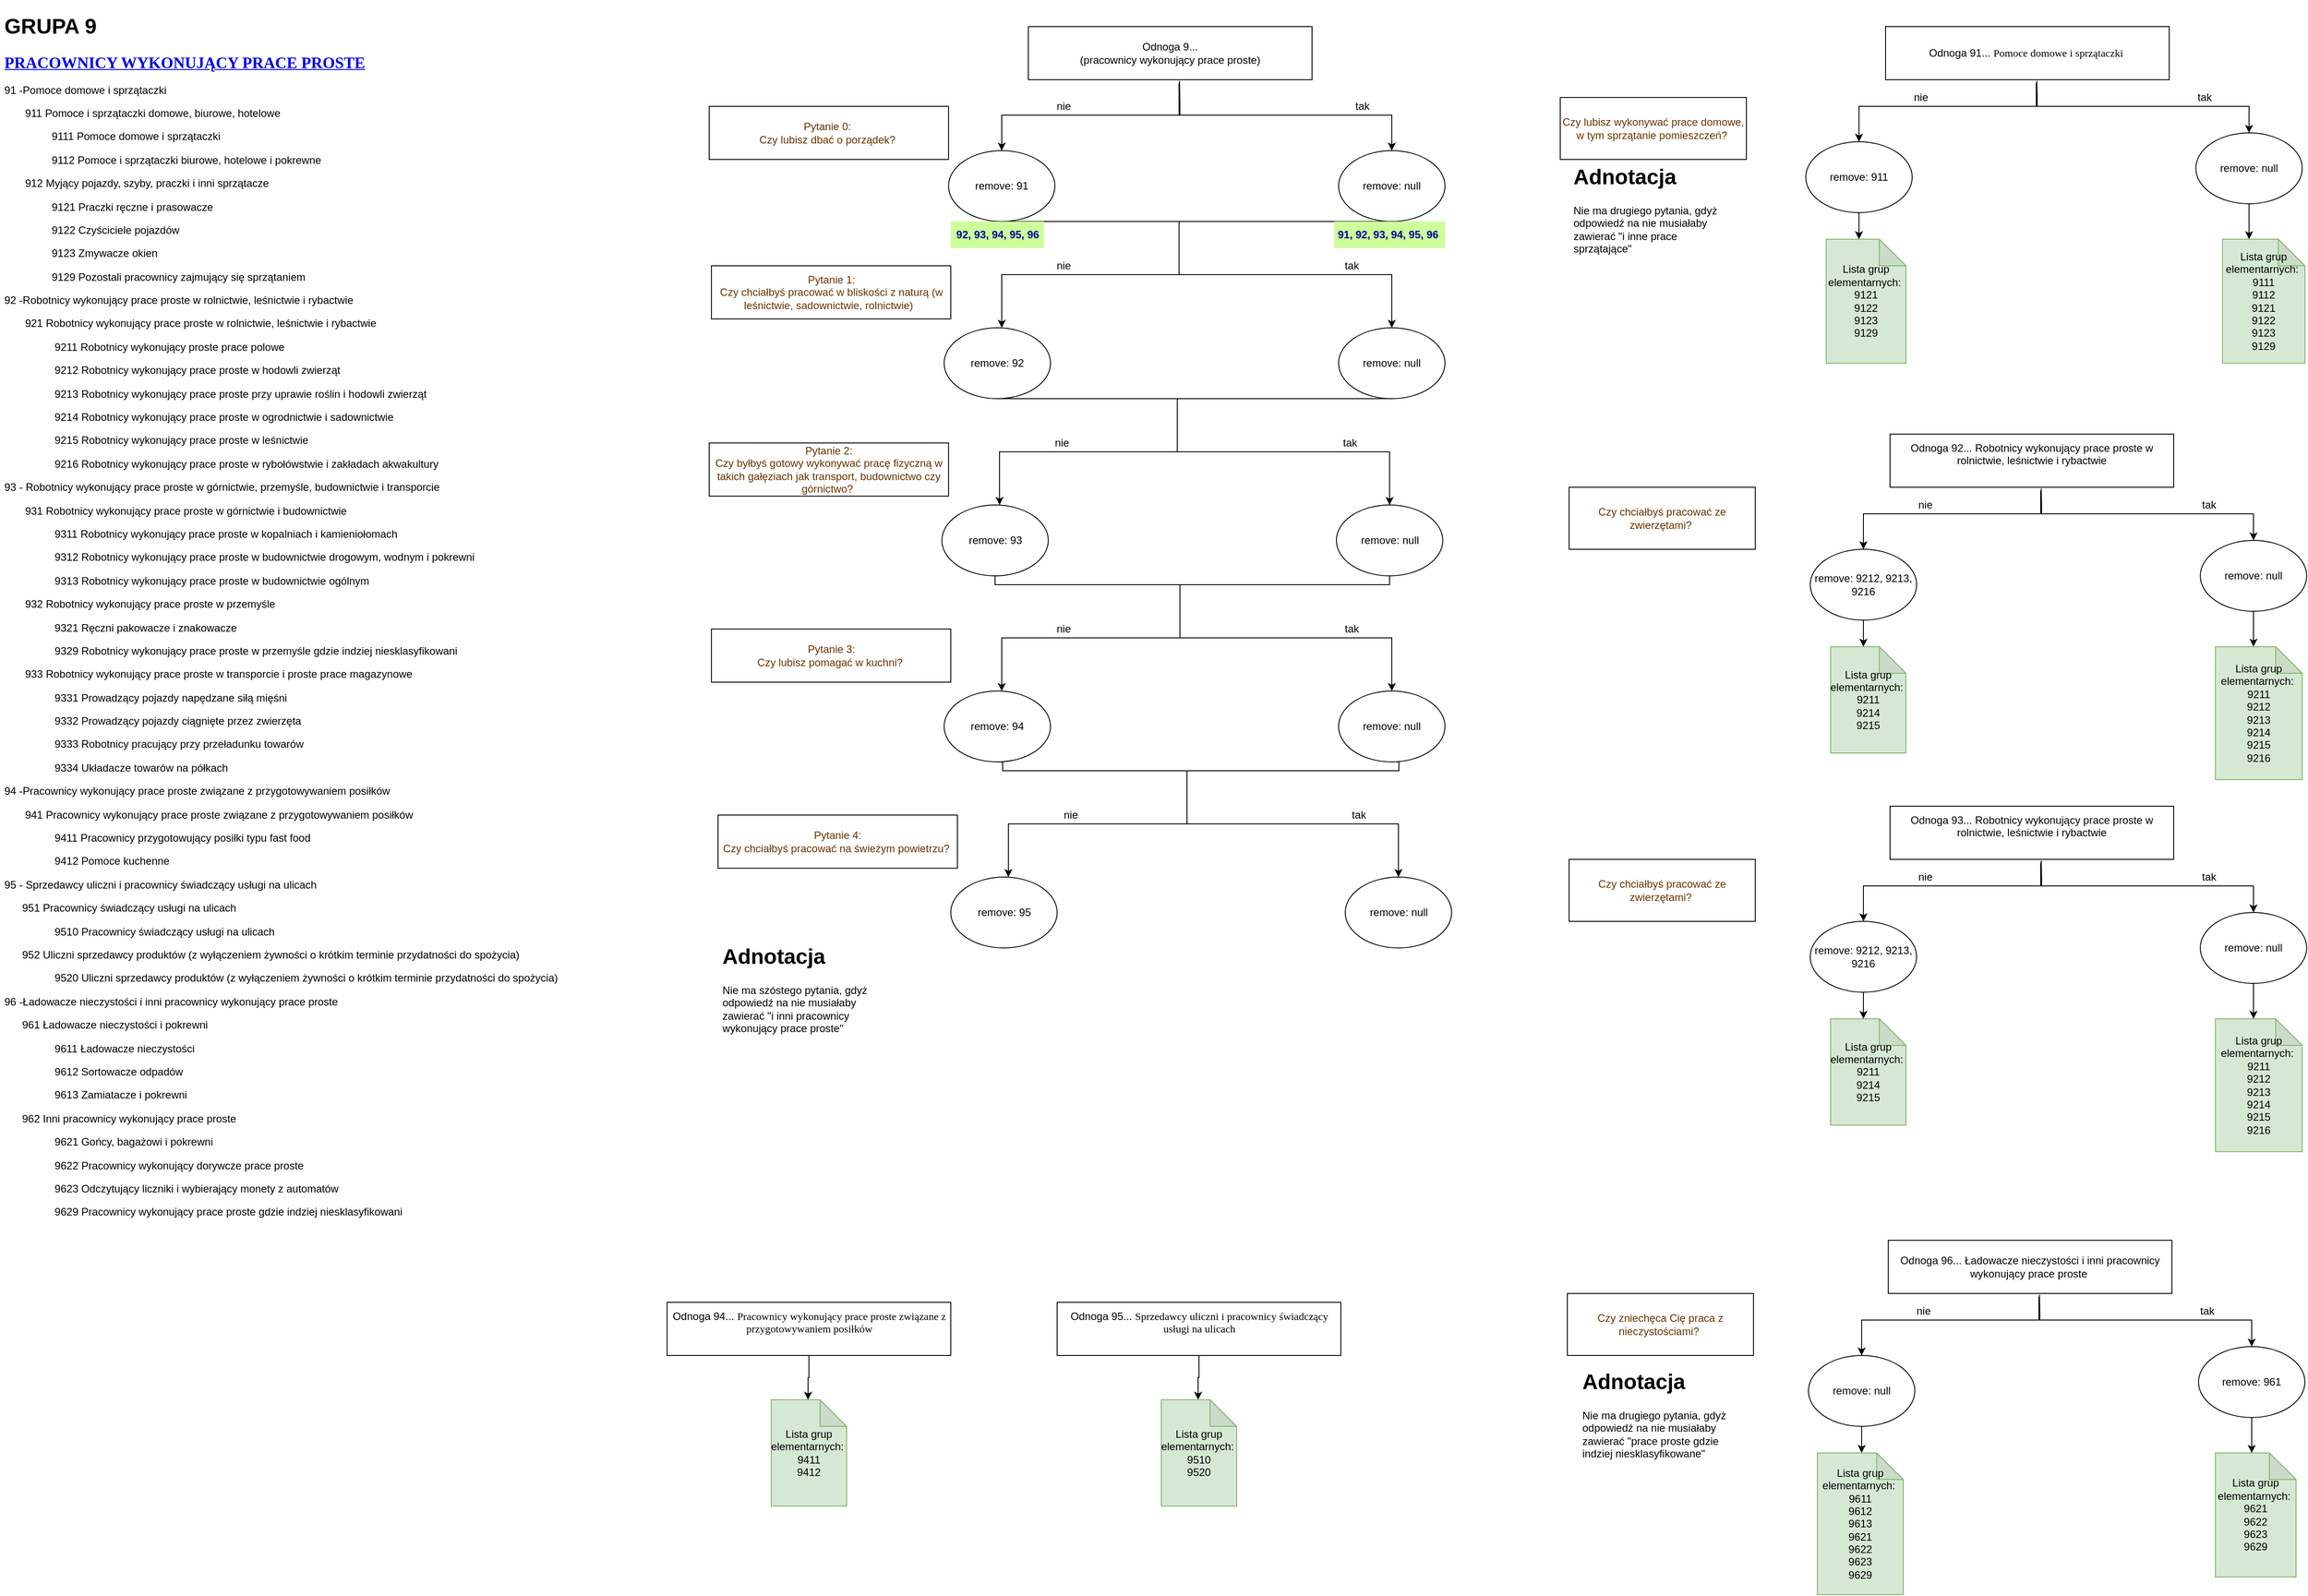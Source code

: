 <mxfile version="13.11.0" type="google"><diagram id="5uM9XUodchVWy86l6dnS" name="Page-1"><mxGraphModel dx="1865" dy="548" grid="1" gridSize="10" guides="1" tooltips="1" connect="1" arrows="1" fold="1" page="1" pageScale="1" pageWidth="827" pageHeight="1169" math="0" shadow="0"><root><mxCell id="0"/><mxCell id="1" parent="0"/><mxCell id="pN9J62DILKApvvg1MB21-1" value="Odnoga 9...&lt;br&gt;(pracownicy wykonujący prace proste)" style="rounded=0;whiteSpace=wrap;html=1;" parent="1" vertex="1"><mxGeometry x="360" y="40" width="320" height="60" as="geometry"/></mxCell><mxCell id="pN9J62DILKApvvg1MB21-2" value="Pytanie 0:&amp;nbsp;&lt;br&gt;Czy lubisz dbać o porządek?&amp;nbsp;" style="rounded=0;whiteSpace=wrap;html=1;fontColor=#663300;" parent="1" vertex="1"><mxGeometry y="130" width="270" height="60" as="geometry"/></mxCell><mxCell id="pN9J62DILKApvvg1MB21-8" value="" style="endArrow=classic;html=1;exitX=0.531;exitY=1.063;exitDx=0;exitDy=0;rounded=0;exitPerimeter=0;" parent="1" source="pN9J62DILKApvvg1MB21-1" edge="1"><mxGeometry width="50" height="50" relative="1" as="geometry"><mxPoint x="460" y="150" as="sourcePoint"/><mxPoint x="330" y="180" as="targetPoint"/><Array as="points"><mxPoint x="530" y="140"/><mxPoint x="330" y="140"/></Array></mxGeometry></mxCell><mxCell id="pN9J62DILKApvvg1MB21-10" value="" style="endArrow=classic;html=1;rounded=0;entryX=0.5;entryY=0;entryDx=0;entryDy=0;exitX=0.533;exitY=1.023;exitDx=0;exitDy=0;exitPerimeter=0;" parent="1" source="pN9J62DILKApvvg1MB21-1" target="JiiDd-c7EXxBYxir_EYN-1" edge="1"><mxGeometry width="50" height="50" relative="1" as="geometry"><mxPoint x="480" y="100" as="sourcePoint"/><mxPoint x="620" y="180" as="targetPoint"/><Array as="points"><mxPoint x="531" y="130"/><mxPoint x="531" y="140"/><mxPoint x="620" y="140"/><mxPoint x="770" y="140"/></Array></mxGeometry></mxCell><mxCell id="pN9J62DILKApvvg1MB21-11" value="nie" style="text;html=1;strokeColor=none;fillColor=none;align=center;verticalAlign=middle;whiteSpace=wrap;rounded=0;" parent="1" vertex="1"><mxGeometry x="380" y="120" width="40" height="20" as="geometry"/></mxCell><mxCell id="pN9J62DILKApvvg1MB21-12" value="tak" style="text;html=1;strokeColor=none;fillColor=none;align=center;verticalAlign=middle;whiteSpace=wrap;rounded=0;" parent="1" vertex="1"><mxGeometry x="717" y="120" width="40" height="20" as="geometry"/></mxCell><mxCell id="r8g-y_FgLBbLUMhkrp7d-9" style="edgeStyle=orthogonalEdgeStyle;rounded=0;orthogonalLoop=1;jettySize=auto;html=1;exitX=0.5;exitY=1;exitDx=0;exitDy=0;" parent="1" source="JiiDd-c7EXxBYxir_EYN-1" edge="1"><mxGeometry relative="1" as="geometry"><mxPoint x="770" y="380" as="targetPoint"/><Array as="points"><mxPoint x="530" y="260"/><mxPoint x="530" y="320"/><mxPoint x="770" y="320"/></Array></mxGeometry></mxCell><mxCell id="JiiDd-c7EXxBYxir_EYN-1" value="remove: null" style="ellipse;whiteSpace=wrap;html=1;" parent="1" vertex="1"><mxGeometry x="710" y="180" width="120" height="80" as="geometry"/></mxCell><mxCell id="r8g-y_FgLBbLUMhkrp7d-14" style="edgeStyle=orthogonalEdgeStyle;rounded=0;orthogonalLoop=1;jettySize=auto;html=1;exitX=0.5;exitY=1;exitDx=0;exitDy=0;" parent="1" source="JiiDd-c7EXxBYxir_EYN-4" edge="1"><mxGeometry relative="1" as="geometry"><mxPoint x="330" y="380" as="targetPoint"/><Array as="points"><mxPoint x="530" y="260"/><mxPoint x="530" y="320"/><mxPoint x="330" y="320"/></Array></mxGeometry></mxCell><mxCell id="JiiDd-c7EXxBYxir_EYN-4" value="remove: 91" style="ellipse;whiteSpace=wrap;html=1;" parent="1" vertex="1"><mxGeometry x="270" y="180" width="120" height="80" as="geometry"/></mxCell><mxCell id="fl4-99ZhUkf3XR74oAWI-4" value="&lt;h1&gt;GRUPA 9&amp;nbsp;&lt;/h1&gt;&lt;a name=&quot;sekcja&quot; style=&quot;font-family: &amp;#34;verdana&amp;#34; ; font-size: 18px ; font-weight: 700&quot;&gt;PRACOWNICY WYKONUJĄCY PRACE PROSTE&lt;/a&gt;&lt;p&gt;91 -Pomoce domowe i sprzątaczki&lt;/p&gt;&lt;p&gt;&amp;nbsp; &amp;nbsp; &amp;nbsp; &amp;nbsp;911&lt;span&gt;&#9;&lt;/span&gt;Pomoce i sprzątaczki domowe, biurowe, hotelowe&lt;/p&gt;&lt;p&gt;&amp;nbsp; &amp;nbsp; &amp;nbsp; &amp;nbsp; &amp;nbsp; &amp;nbsp; &amp;nbsp; &amp;nbsp; 9111&lt;span&gt;&#9;&lt;/span&gt;Pomoce domowe i sprzątaczki&lt;/p&gt;&lt;p&gt;&amp;nbsp; &amp;nbsp; &amp;nbsp; &amp;nbsp; &amp;nbsp; &amp;nbsp; &amp;nbsp; &amp;nbsp; 9112&lt;span&gt;&#9;&lt;/span&gt;Pomoce i sprzątaczki biurowe, hotelowe i pokrewne&lt;/p&gt;&lt;p&gt;&amp;nbsp; &amp;nbsp; &amp;nbsp; &amp;nbsp;912&lt;span&gt;&#9;&lt;/span&gt;Myjący pojazdy, szyby, praczki i inni sprzątacze&lt;/p&gt;&lt;p&gt;&amp;nbsp; &amp;nbsp; &amp;nbsp; &amp;nbsp; &amp;nbsp; &amp;nbsp; &amp;nbsp; &amp;nbsp; 9121&lt;span&gt;&#9;&lt;/span&gt;Praczki ręczne i prasowacze&lt;/p&gt;&lt;p&gt;&amp;nbsp; &amp;nbsp; &amp;nbsp; &amp;nbsp; &amp;nbsp; &amp;nbsp; &amp;nbsp; &amp;nbsp; 9122&lt;span&gt;&#9;&lt;/span&gt;Czyściciele pojazdów&lt;/p&gt;&lt;p&gt;&amp;nbsp; &amp;nbsp; &amp;nbsp; &amp;nbsp; &amp;nbsp; &amp;nbsp; &amp;nbsp; &amp;nbsp; 9123&lt;span&gt;&#9;&lt;/span&gt;Zmywacze okien&lt;/p&gt;&lt;p&gt;&amp;nbsp; &amp;nbsp; &amp;nbsp; &amp;nbsp; &amp;nbsp; &amp;nbsp; &amp;nbsp; &amp;nbsp; 9129&lt;span&gt;&#9;&lt;/span&gt;Pozostali pracownicy zajmujący się sprzątaniem&lt;/p&gt;&lt;p&gt;&lt;span&gt;92 -Robotnicy wykonujący prace proste w rolnictwie, leśnictwie i rybactwie&lt;/span&gt;&lt;/p&gt;&lt;p&gt;&amp;nbsp; &amp;nbsp; &amp;nbsp; &amp;nbsp;921&lt;span&gt;&#9;&lt;/span&gt;Robotnicy wykonujący prace proste w rolnictwie, leśnictwie i rybactwie&lt;/p&gt;&lt;p&gt;&amp;nbsp; &amp;nbsp; &amp;nbsp; &amp;nbsp; &amp;nbsp; &amp;nbsp; &amp;nbsp; &amp;nbsp; &amp;nbsp;9211&lt;span&gt;&#9;&lt;/span&gt;Robotnicy wykonujący proste prace polowe&lt;/p&gt;&lt;p&gt;&amp;nbsp; &amp;nbsp; &amp;nbsp; &amp;nbsp; &amp;nbsp; &amp;nbsp; &amp;nbsp; &amp;nbsp; &amp;nbsp;9212&lt;span&gt;&#9;&lt;/span&gt;Robotnicy wykonujący prace proste w hodowli zwierząt&lt;/p&gt;&lt;p&gt;&amp;nbsp; &amp;nbsp; &amp;nbsp; &amp;nbsp; &amp;nbsp; &amp;nbsp; &amp;nbsp; &amp;nbsp; &amp;nbsp;9213&lt;span&gt;&#9;&lt;/span&gt;Robotnicy wykonujący prace proste przy uprawie roślin i hodowli zwierząt&lt;/p&gt;&lt;p&gt;&amp;nbsp; &amp;nbsp; &amp;nbsp; &amp;nbsp; &amp;nbsp; &amp;nbsp; &amp;nbsp; &amp;nbsp; &amp;nbsp;9214&lt;span&gt;&#9;&lt;/span&gt;Robotnicy wykonujący prace proste w ogrodnictwie i sadownictwie&lt;/p&gt;&lt;p&gt;&amp;nbsp; &amp;nbsp; &amp;nbsp; &amp;nbsp; &amp;nbsp; &amp;nbsp; &amp;nbsp; &amp;nbsp; &amp;nbsp;9215&lt;span&gt;&#9;&lt;/span&gt;Robotnicy wykonujący prace proste w leśnictwie&lt;/p&gt;&lt;p&gt;&amp;nbsp; &amp;nbsp; &amp;nbsp; &amp;nbsp; &amp;nbsp; &amp;nbsp; &amp;nbsp; &amp;nbsp; &amp;nbsp;9216&lt;span&gt;&#9;&lt;/span&gt;Robotnicy wykonujący prace proste w rybołówstwie i zakładach akwakultury&lt;/p&gt;&lt;p&gt;93 - Robotnicy wykonujący prace proste w górnictwie, przemyśle, budownictwie i transporcie&lt;/p&gt;&lt;p&gt;&amp;nbsp; &amp;nbsp; &amp;nbsp; &amp;nbsp;931&lt;span&gt;&#9;&lt;/span&gt;Robotnicy wykonujący prace proste w górnictwie i budownictwie&lt;/p&gt;&lt;p&gt;&amp;nbsp; &amp;nbsp; &amp;nbsp; &amp;nbsp; &amp;nbsp; &amp;nbsp; &amp;nbsp; &amp;nbsp; &amp;nbsp;9311&lt;span&gt;&#9;&lt;/span&gt;Robotnicy wykonujący prace proste w kopalniach i kamieniołomach&lt;/p&gt;&lt;p&gt;&amp;nbsp; &amp;nbsp; &amp;nbsp; &amp;nbsp; &amp;nbsp; &amp;nbsp; &amp;nbsp; &amp;nbsp; &amp;nbsp;9312&lt;span&gt;&#9;&lt;/span&gt;Robotnicy wykonujący prace proste w budownictwie drogowym, wodnym i pokrewni&lt;/p&gt;&lt;p&gt;&amp;nbsp; &amp;nbsp; &amp;nbsp; &amp;nbsp; &amp;nbsp; &amp;nbsp; &amp;nbsp; &amp;nbsp; &amp;nbsp;9313&lt;span&gt;&#9;&lt;/span&gt;Robotnicy wykonujący prace proste w budownictwie ogólnym&lt;/p&gt;&lt;p&gt;&amp;nbsp; &amp;nbsp; &amp;nbsp; &amp;nbsp;932&lt;span&gt;&#9;&lt;/span&gt;Robotnicy wykonujący prace proste w przemyśle&lt;/p&gt;&lt;p&gt;&amp;nbsp; &amp;nbsp; &amp;nbsp; &amp;nbsp; &amp;nbsp; &amp;nbsp; &amp;nbsp; &amp;nbsp; &amp;nbsp;9321&lt;span&gt;&#9;&lt;/span&gt;Ręczni pakowacze i znakowacze&lt;/p&gt;&lt;p&gt;&amp;nbsp; &amp;nbsp; &amp;nbsp; &amp;nbsp; &amp;nbsp; &amp;nbsp; &amp;nbsp; &amp;nbsp; &amp;nbsp;9329&lt;span&gt;&#9;&lt;/span&gt;Robotnicy wykonujący prace proste w przemyśle gdzie indziej niesklasyfikowani&lt;/p&gt;&lt;p&gt;&amp;nbsp; &amp;nbsp; &amp;nbsp; &amp;nbsp;933&lt;span&gt;&#9;&lt;/span&gt;Robotnicy wykonujący prace proste w transporcie i proste prace magazynowe&lt;/p&gt;&lt;p&gt;&amp;nbsp; &amp;nbsp; &amp;nbsp; &amp;nbsp; &amp;nbsp; &amp;nbsp; &amp;nbsp; &amp;nbsp; &amp;nbsp;9331&lt;span&gt;&#9;&lt;/span&gt;Prowadzący pojazdy napędzane siłą mięśni&lt;/p&gt;&lt;p&gt;&amp;nbsp; &amp;nbsp; &amp;nbsp; &amp;nbsp; &amp;nbsp; &amp;nbsp; &amp;nbsp; &amp;nbsp; &amp;nbsp;9332&lt;span&gt;&#9;&lt;/span&gt;Prowadzący pojazdy ciągnięte przez zwierzęta&lt;/p&gt;&lt;p&gt;&amp;nbsp; &amp;nbsp; &amp;nbsp; &amp;nbsp; &amp;nbsp; &amp;nbsp; &amp;nbsp; &amp;nbsp; &amp;nbsp;9333&lt;span&gt;&#9;&lt;/span&gt;Robotnicy pracujący przy przeładunku towarów&lt;/p&gt;&lt;p&gt;&amp;nbsp; &amp;nbsp; &amp;nbsp; &amp;nbsp; &amp;nbsp; &amp;nbsp; &amp;nbsp; &amp;nbsp; &amp;nbsp;9334&lt;span&gt;&#9;&lt;/span&gt;Układacze towarów na półkach&lt;/p&gt;&lt;p&gt;94 -Pracownicy wykonujący prace proste związane z przygotowywaniem posiłków&lt;/p&gt;&lt;p&gt;&amp;nbsp; &amp;nbsp; &amp;nbsp; &amp;nbsp;941&lt;span&gt;&#9;&lt;/span&gt;Pracownicy wykonujący prace proste związane z przygotowywaniem posiłków&lt;/p&gt;&lt;p&gt;&amp;nbsp; &amp;nbsp; &amp;nbsp; &amp;nbsp; &amp;nbsp; &amp;nbsp; &amp;nbsp; &amp;nbsp; &amp;nbsp;9411&lt;span&gt;&#9;&lt;/span&gt;Pracownicy przygotowujący posiłki typu fast food&lt;/p&gt;&lt;p&gt;&amp;nbsp; &amp;nbsp; &amp;nbsp; &amp;nbsp; &amp;nbsp; &amp;nbsp; &amp;nbsp; &amp;nbsp; &amp;nbsp;9412&lt;span&gt;&#9;&lt;/span&gt;Pomoce kuchenne&lt;/p&gt;&lt;p&gt;95 - Sprzedawcy uliczni i pracownicy świadczący usługi na ulicach&lt;/p&gt;&lt;p&gt;&amp;nbsp; &amp;nbsp; &amp;nbsp; 951&lt;span&gt;&#9;&lt;/span&gt;Pracownicy świadczący usługi na ulicach&lt;/p&gt;&lt;p&gt;&amp;nbsp; &amp;nbsp; &amp;nbsp; &amp;nbsp; &amp;nbsp; &amp;nbsp; &amp;nbsp; &amp;nbsp; &amp;nbsp;9510&lt;span&gt;&#9;&lt;/span&gt;Pracownicy świadczący usługi na ulicach&lt;/p&gt;&lt;p&gt;&amp;nbsp; &amp;nbsp; &amp;nbsp; 952&lt;span&gt;&#9;&lt;/span&gt;Uliczni sprzedawcy produktów (z wyłączeniem żywności o krótkim terminie przydatności do spożycia)&lt;/p&gt;&lt;p&gt;&amp;nbsp; &amp;nbsp; &amp;nbsp; &amp;nbsp; &amp;nbsp; &amp;nbsp; &amp;nbsp; &amp;nbsp; &amp;nbsp;9520&lt;span&gt;&#9;&lt;/span&gt;Uliczni sprzedawcy produktów (z wyłączeniem żywności o krótkim terminie przydatności do spożycia)&lt;/p&gt;&lt;p&gt;96 -Ładowacze nieczystości i inni pracownicy wykonujący prace proste&lt;/p&gt;&lt;p&gt;&amp;nbsp; &amp;nbsp; &amp;nbsp; 961&lt;span&gt;&#9;&lt;/span&gt;Ładowacze nieczystości i pokrewni&lt;/p&gt;&lt;p&gt;&amp;nbsp; &amp;nbsp; &amp;nbsp; &amp;nbsp; &amp;nbsp; &amp;nbsp; &amp;nbsp; &amp;nbsp; &amp;nbsp;9611&lt;span&gt;&#9;&lt;/span&gt;Ładowacze nieczystości&lt;/p&gt;&lt;p&gt;&amp;nbsp; &amp;nbsp; &amp;nbsp; &amp;nbsp; &amp;nbsp; &amp;nbsp; &amp;nbsp; &amp;nbsp; &amp;nbsp;9612&lt;span&gt;&#9;&lt;/span&gt;Sortowacze odpadów&lt;/p&gt;&lt;p&gt;&amp;nbsp; &amp;nbsp; &amp;nbsp; &amp;nbsp; &amp;nbsp; &amp;nbsp; &amp;nbsp; &amp;nbsp; &amp;nbsp;9613&lt;span&gt;&#9;&lt;/span&gt;Zamiatacze i pokrewni&lt;/p&gt;&lt;p&gt;&amp;nbsp; &amp;nbsp; &amp;nbsp; 962&lt;span&gt;&#9;&lt;/span&gt;Inni pracownicy wykonujący prace proste&lt;/p&gt;&lt;p&gt;&amp;nbsp; &amp;nbsp; &amp;nbsp; &amp;nbsp; &amp;nbsp; &amp;nbsp; &amp;nbsp; &amp;nbsp; &amp;nbsp;9621&lt;span&gt;&#9;&lt;/span&gt;Gońcy, bagażowi i pokrewni&lt;/p&gt;&lt;p&gt;&amp;nbsp; &amp;nbsp; &amp;nbsp; &amp;nbsp; &amp;nbsp; &amp;nbsp; &amp;nbsp; &amp;nbsp; &amp;nbsp;9622&lt;span&gt;&#9;&lt;/span&gt;Pracownicy wykonujący dorywcze prace proste&lt;/p&gt;&lt;p&gt;&amp;nbsp; &amp;nbsp; &amp;nbsp; &amp;nbsp; &amp;nbsp; &amp;nbsp; &amp;nbsp; &amp;nbsp; &amp;nbsp;9623&lt;span&gt;&#9;&lt;/span&gt;Odczytujący liczniki i wybierający monety z automatów&lt;/p&gt;&lt;p&gt;&lt;span&gt;&amp;nbsp; &amp;nbsp; &amp;nbsp; &amp;nbsp; &amp;nbsp; &amp;nbsp; &amp;nbsp; &amp;nbsp; &amp;nbsp;9629&lt;/span&gt;&lt;span&gt;&#9;&lt;/span&gt;&lt;span&gt;Pracownicy wykonujący prace proste gdzie indziej niesklasyfikowani&lt;/span&gt;&amp;nbsp; &amp;nbsp; &amp;nbsp;&amp;nbsp;&lt;/p&gt;&lt;p&gt;&lt;br&gt;&lt;/p&gt;&lt;p&gt;&lt;br&gt;&lt;/p&gt;" style="text;html=1;strokeColor=none;fillColor=none;spacing=5;spacingTop=-20;whiteSpace=wrap;overflow=hidden;rounded=0;" parent="1" vertex="1"><mxGeometry x="-800" y="20" width="640" height="1380" as="geometry"/></mxCell><mxCell id="1KFQorK6eVUudZrLt6k1-60" value="&lt;b&gt;92, 93, 94, 95, 96&lt;/b&gt;" style="text;html=1;strokeColor=none;fillColor=#CCFF99;align=center;verticalAlign=middle;whiteSpace=wrap;rounded=0;fontColor=#000099;" parent="1" vertex="1"><mxGeometry x="272.5" y="260" width="105" height="30" as="geometry"/></mxCell><mxCell id="1KFQorK6eVUudZrLt6k1-67" value="Odnoga 91...&amp;nbsp;&lt;span style=&quot;font-family: &amp;#34;verdana&amp;#34; ; text-align: left&quot;&gt;Pomoce domowe i sprzątaczki&amp;nbsp;&lt;/span&gt;" style="rounded=0;whiteSpace=wrap;html=1;" parent="1" vertex="1"><mxGeometry x="1327" y="40" width="320" height="60" as="geometry"/></mxCell><mxCell id="1KFQorK6eVUudZrLt6k1-68" value="" style="endArrow=classic;html=1;exitX=0.531;exitY=1.063;exitDx=0;exitDy=0;rounded=0;exitPerimeter=0;entryX=0.5;entryY=0;entryDx=0;entryDy=0;" parent="1" source="1KFQorK6eVUudZrLt6k1-67" target="1KFQorK6eVUudZrLt6k1-75" edge="1"><mxGeometry width="50" height="50" relative="1" as="geometry"><mxPoint x="1427" y="140" as="sourcePoint"/><mxPoint x="1297" y="170" as="targetPoint"/><Array as="points"><mxPoint x="1497" y="130"/><mxPoint x="1297" y="130"/></Array></mxGeometry></mxCell><mxCell id="1KFQorK6eVUudZrLt6k1-69" value="" style="endArrow=classic;html=1;rounded=0;entryX=0.5;entryY=0;entryDx=0;entryDy=0;exitX=0.533;exitY=1.023;exitDx=0;exitDy=0;exitPerimeter=0;" parent="1" source="1KFQorK6eVUudZrLt6k1-67" target="1KFQorK6eVUudZrLt6k1-74" edge="1"><mxGeometry width="50" height="50" relative="1" as="geometry"><mxPoint x="1447" y="90" as="sourcePoint"/><mxPoint x="1587" y="170" as="targetPoint"/><Array as="points"><mxPoint x="1498" y="120"/><mxPoint x="1498" y="130"/><mxPoint x="1587" y="130"/><mxPoint x="1737" y="130"/></Array></mxGeometry></mxCell><mxCell id="1KFQorK6eVUudZrLt6k1-70" value="nie" style="text;html=1;strokeColor=none;fillColor=none;align=center;verticalAlign=middle;whiteSpace=wrap;rounded=0;" parent="1" vertex="1"><mxGeometry x="1347" y="110" width="40" height="20" as="geometry"/></mxCell><mxCell id="1KFQorK6eVUudZrLt6k1-71" value="tak" style="text;html=1;strokeColor=none;fillColor=none;align=center;verticalAlign=middle;whiteSpace=wrap;rounded=0;" parent="1" vertex="1"><mxGeometry x="1667" y="110" width="40" height="20" as="geometry"/></mxCell><mxCell id="r8g-y_FgLBbLUMhkrp7d-61" style="edgeStyle=orthogonalEdgeStyle;rounded=0;orthogonalLoop=1;jettySize=auto;html=1;exitX=0.5;exitY=1;exitDx=0;exitDy=0;" parent="1" source="1KFQorK6eVUudZrLt6k1-74" edge="1"><mxGeometry relative="1" as="geometry"><mxPoint x="1737" y="280" as="targetPoint"/></mxGeometry></mxCell><mxCell id="1KFQorK6eVUudZrLt6k1-74" value="remove: null" style="ellipse;whiteSpace=wrap;html=1;" parent="1" vertex="1"><mxGeometry x="1677" y="160" width="120" height="80" as="geometry"/></mxCell><mxCell id="r8g-y_FgLBbLUMhkrp7d-60" style="edgeStyle=orthogonalEdgeStyle;rounded=0;orthogonalLoop=1;jettySize=auto;html=1;exitX=0.5;exitY=1;exitDx=0;exitDy=0;" parent="1" source="1KFQorK6eVUudZrLt6k1-75" edge="1"><mxGeometry relative="1" as="geometry"><mxPoint x="1297" y="280" as="targetPoint"/></mxGeometry></mxCell><mxCell id="1KFQorK6eVUudZrLt6k1-75" value="remove: 911" style="ellipse;whiteSpace=wrap;html=1;" parent="1" vertex="1"><mxGeometry x="1237" y="170" width="120" height="80" as="geometry"/></mxCell><mxCell id="1KFQorK6eVUudZrLt6k1-89" value="&lt;font color=&quot;#663300&quot;&gt;Czy lubisz wykonywać prace domowe, w tym sprzątanie pomieszczeń?&amp;nbsp;&lt;/font&gt;" style="rounded=0;whiteSpace=wrap;html=1;fillColor=none;fontColor=#990099;" parent="1" vertex="1"><mxGeometry x="960" y="120" width="210" height="70" as="geometry"/></mxCell><mxCell id="1KFQorK6eVUudZrLt6k1-62" value="&lt;b&gt;91, 92, 93, 94, 95, 96&amp;nbsp;&lt;/b&gt;" style="text;html=1;strokeColor=none;fillColor=#CCFF99;align=center;verticalAlign=middle;whiteSpace=wrap;rounded=0;fontColor=#000099;" parent="1" vertex="1"><mxGeometry x="705" y="260" width="125" height="30" as="geometry"/></mxCell><mxCell id="r8g-y_FgLBbLUMhkrp7d-17" value="Pytanie 1:&lt;br&gt;Czy chciałbyś pracować w bliskości z naturą (w leśnictwie, sadownictwie, rolnictwie)&amp;nbsp;&amp;nbsp;" style="rounded=0;whiteSpace=wrap;html=1;fontColor=#663300;" parent="1" vertex="1"><mxGeometry x="2.5" y="310" width="270" height="60" as="geometry"/></mxCell><mxCell id="r8g-y_FgLBbLUMhkrp7d-18" value="tak" style="text;html=1;strokeColor=none;fillColor=none;align=center;verticalAlign=middle;whiteSpace=wrap;rounded=0;" parent="1" vertex="1"><mxGeometry x="700" y="300" width="50" height="20" as="geometry"/></mxCell><mxCell id="r8g-y_FgLBbLUMhkrp7d-19" value="nie" style="text;html=1;strokeColor=none;fillColor=none;align=center;verticalAlign=middle;whiteSpace=wrap;rounded=0;" parent="1" vertex="1"><mxGeometry x="380" y="300" width="40" height="20" as="geometry"/></mxCell><mxCell id="r8g-y_FgLBbLUMhkrp7d-21" value="remove: 92" style="ellipse;whiteSpace=wrap;html=1;" parent="1" vertex="1"><mxGeometry x="265" y="380" width="120" height="80" as="geometry"/></mxCell><mxCell id="r8g-y_FgLBbLUMhkrp7d-22" value="remove: null" style="ellipse;whiteSpace=wrap;html=1;" parent="1" vertex="1"><mxGeometry x="710" y="380" width="120" height="80" as="geometry"/></mxCell><mxCell id="r8g-y_FgLBbLUMhkrp7d-28" style="edgeStyle=orthogonalEdgeStyle;rounded=0;orthogonalLoop=1;jettySize=auto;html=1;exitX=0.5;exitY=1;exitDx=0;exitDy=0;" parent="1" source="r8g-y_FgLBbLUMhkrp7d-22" edge="1"><mxGeometry relative="1" as="geometry"><mxPoint x="767.5" y="580" as="targetPoint"/><mxPoint x="767.5" y="460.0" as="sourcePoint"/><Array as="points"><mxPoint x="528" y="460"/><mxPoint x="528" y="520"/><mxPoint x="768" y="520"/></Array></mxGeometry></mxCell><mxCell id="r8g-y_FgLBbLUMhkrp7d-29" style="edgeStyle=orthogonalEdgeStyle;rounded=0;orthogonalLoop=1;jettySize=auto;html=1;exitX=0.5;exitY=1;exitDx=0;exitDy=0;" parent="1" source="r8g-y_FgLBbLUMhkrp7d-21" edge="1"><mxGeometry relative="1" as="geometry"><mxPoint x="327.5" y="580" as="targetPoint"/><mxPoint x="327.5" y="460.0" as="sourcePoint"/><Array as="points"><mxPoint x="528" y="460"/><mxPoint x="528" y="520"/><mxPoint x="328" y="520"/></Array></mxGeometry></mxCell><mxCell id="r8g-y_FgLBbLUMhkrp7d-32" value="Pytanie 2:&lt;br&gt;Czy byłbyś gotowy wykonywać pracę fizyczną w takich gałęziach jak transport, budownictwo czy górnictwo?&amp;nbsp;" style="rounded=0;whiteSpace=wrap;html=1;fontColor=#663300;" parent="1" vertex="1"><mxGeometry y="510" width="270" height="60" as="geometry"/></mxCell><mxCell id="r8g-y_FgLBbLUMhkrp7d-33" value="tak" style="text;html=1;strokeColor=none;fillColor=none;align=center;verticalAlign=middle;whiteSpace=wrap;rounded=0;" parent="1" vertex="1"><mxGeometry x="697.5" y="500" width="50" height="20" as="geometry"/></mxCell><mxCell id="r8g-y_FgLBbLUMhkrp7d-34" value="nie" style="text;html=1;strokeColor=none;fillColor=none;align=center;verticalAlign=middle;whiteSpace=wrap;rounded=0;" parent="1" vertex="1"><mxGeometry x="377.5" y="500" width="40" height="20" as="geometry"/></mxCell><mxCell id="r8g-y_FgLBbLUMhkrp7d-35" value="remove: 93" style="ellipse;whiteSpace=wrap;html=1;" parent="1" vertex="1"><mxGeometry x="262.5" y="580" width="120" height="80" as="geometry"/></mxCell><mxCell id="r8g-y_FgLBbLUMhkrp7d-36" value="remove: null" style="ellipse;whiteSpace=wrap;html=1;" parent="1" vertex="1"><mxGeometry x="707.5" y="580" width="120" height="80" as="geometry"/></mxCell><mxCell id="r8g-y_FgLBbLUMhkrp7d-37" style="edgeStyle=orthogonalEdgeStyle;rounded=0;orthogonalLoop=1;jettySize=auto;html=1;" parent="1" source="r8g-y_FgLBbLUMhkrp7d-36" edge="1"><mxGeometry relative="1" as="geometry"><mxPoint x="770" y="790" as="targetPoint"/><mxPoint x="772.5" y="670" as="sourcePoint"/><Array as="points"><mxPoint x="768" y="670"/><mxPoint x="531" y="670"/><mxPoint x="531" y="730"/><mxPoint x="770" y="730"/></Array></mxGeometry></mxCell><mxCell id="r8g-y_FgLBbLUMhkrp7d-38" style="edgeStyle=orthogonalEdgeStyle;rounded=0;orthogonalLoop=1;jettySize=auto;html=1;exitX=0.5;exitY=1;exitDx=0;exitDy=0;" parent="1" source="r8g-y_FgLBbLUMhkrp7d-35" edge="1"><mxGeometry relative="1" as="geometry"><mxPoint x="330" y="790" as="targetPoint"/><mxPoint x="327.5" y="670" as="sourcePoint"/><Array as="points"><mxPoint x="323" y="670"/><mxPoint x="531" y="670"/><mxPoint x="531" y="730"/><mxPoint x="330" y="730"/></Array></mxGeometry></mxCell><mxCell id="r8g-y_FgLBbLUMhkrp7d-39" value="Pytanie 3:&lt;br&gt;Czy lubisz pomagać w kuchni?&amp;nbsp;" style="rounded=0;whiteSpace=wrap;html=1;fontColor=#663300;" parent="1" vertex="1"><mxGeometry x="2.5" y="720" width="270" height="60" as="geometry"/></mxCell><mxCell id="r8g-y_FgLBbLUMhkrp7d-40" value="tak" style="text;html=1;strokeColor=none;fillColor=none;align=center;verticalAlign=middle;whiteSpace=wrap;rounded=0;" parent="1" vertex="1"><mxGeometry x="700" y="710" width="50" height="20" as="geometry"/></mxCell><mxCell id="r8g-y_FgLBbLUMhkrp7d-41" value="nie" style="text;html=1;strokeColor=none;fillColor=none;align=center;verticalAlign=middle;whiteSpace=wrap;rounded=0;" parent="1" vertex="1"><mxGeometry x="380" y="710" width="40" height="20" as="geometry"/></mxCell><mxCell id="r8g-y_FgLBbLUMhkrp7d-42" value="remove: 94" style="ellipse;whiteSpace=wrap;html=1;" parent="1" vertex="1"><mxGeometry x="265" y="790" width="120" height="80" as="geometry"/></mxCell><mxCell id="r8g-y_FgLBbLUMhkrp7d-43" value="remove: null" style="ellipse;whiteSpace=wrap;html=1;" parent="1" vertex="1"><mxGeometry x="710" y="790" width="120" height="80" as="geometry"/></mxCell><mxCell id="r8g-y_FgLBbLUMhkrp7d-44" style="edgeStyle=orthogonalEdgeStyle;rounded=0;orthogonalLoop=1;jettySize=auto;html=1;" parent="1" edge="1"><mxGeometry relative="1" as="geometry"><mxPoint x="777.5" y="1000" as="targetPoint"/><mxPoint x="775" y="870" as="sourcePoint"/><Array as="points"><mxPoint x="778" y="870"/><mxPoint x="778" y="880"/><mxPoint x="539" y="880"/><mxPoint x="539" y="940"/><mxPoint x="778" y="940"/></Array></mxGeometry></mxCell><mxCell id="r8g-y_FgLBbLUMhkrp7d-45" style="edgeStyle=orthogonalEdgeStyle;rounded=0;orthogonalLoop=1;jettySize=auto;html=1;exitX=0.5;exitY=1;exitDx=0;exitDy=0;" parent="1" source="r8g-y_FgLBbLUMhkrp7d-42" edge="1"><mxGeometry relative="1" as="geometry"><mxPoint x="337.5" y="1000" as="targetPoint"/><mxPoint x="330" y="870" as="sourcePoint"/><Array as="points"><mxPoint x="331" y="870"/><mxPoint x="331" y="880"/><mxPoint x="539" y="880"/><mxPoint x="539" y="940"/><mxPoint x="337" y="940"/></Array></mxGeometry></mxCell><mxCell id="r8g-y_FgLBbLUMhkrp7d-46" value="Pytanie 4:&lt;br&gt;Czy chciałbyś pracować na świeżym powietrzu?&amp;nbsp;" style="rounded=0;whiteSpace=wrap;html=1;fontColor=#663300;" parent="1" vertex="1"><mxGeometry x="10" y="930" width="270" height="60" as="geometry"/></mxCell><mxCell id="r8g-y_FgLBbLUMhkrp7d-47" value="tak" style="text;html=1;strokeColor=none;fillColor=none;align=center;verticalAlign=middle;whiteSpace=wrap;rounded=0;" parent="1" vertex="1"><mxGeometry x="707.5" y="920" width="50" height="20" as="geometry"/></mxCell><mxCell id="r8g-y_FgLBbLUMhkrp7d-48" value="nie" style="text;html=1;strokeColor=none;fillColor=none;align=center;verticalAlign=middle;whiteSpace=wrap;rounded=0;" parent="1" vertex="1"><mxGeometry x="387.5" y="920" width="40" height="20" as="geometry"/></mxCell><mxCell id="r8g-y_FgLBbLUMhkrp7d-49" value="remove: 95" style="ellipse;whiteSpace=wrap;html=1;" parent="1" vertex="1"><mxGeometry x="272.5" y="1000" width="120" height="80" as="geometry"/></mxCell><mxCell id="r8g-y_FgLBbLUMhkrp7d-50" value="remove: null" style="ellipse;whiteSpace=wrap;html=1;" parent="1" vertex="1"><mxGeometry x="717.5" y="1000" width="120" height="80" as="geometry"/></mxCell><mxCell id="r8g-y_FgLBbLUMhkrp7d-62" value="Lista grup elementarnych:&amp;nbsp;&lt;br&gt;9121&lt;br&gt;9122&lt;br&gt;9123&lt;br&gt;9129" style="shape=note;whiteSpace=wrap;html=1;backgroundOutline=1;darkOpacity=0.05;fillColor=#d5e8d4;strokeColor=#82b366;" parent="1" vertex="1"><mxGeometry x="1260" y="280" width="90" height="140" as="geometry"/></mxCell><mxCell id="r8g-y_FgLBbLUMhkrp7d-63" value="Lista grup elementarnych:&amp;nbsp;&lt;br&gt;9111&lt;br&gt;9112&lt;br&gt;9121&lt;br&gt;9122&lt;br&gt;9123&lt;br&gt;9129" style="shape=note;whiteSpace=wrap;html=1;backgroundOutline=1;darkOpacity=0.05;fillColor=#d5e8d4;strokeColor=#82b366;" parent="1" vertex="1"><mxGeometry x="1707" y="280" width="93" height="140" as="geometry"/></mxCell><mxCell id="r8g-y_FgLBbLUMhkrp7d-64" value="&lt;h1&gt;Adnotacja&lt;/h1&gt;&lt;div&gt;Nie ma drugiego pytania, gdyż odpowiedź na nie musiałaby zawierać &quot;i inne prace sprzątające&quot;&lt;/div&gt;" style="text;html=1;strokeColor=none;fillColor=none;spacing=5;spacingTop=-20;whiteSpace=wrap;overflow=hidden;rounded=0;" parent="1" vertex="1"><mxGeometry x="970" y="190" width="190" height="120" as="geometry"/></mxCell><mxCell id="r8g-y_FgLBbLUMhkrp7d-65" value="&lt;h1&gt;Adnotacja&lt;/h1&gt;&lt;div&gt;Nie ma szóstego pytania, gdyż odpowiedź na nie musiałaby zawierać &quot;i inni pracownicy wykonujący prace proste&quot;&lt;/div&gt;" style="text;html=1;strokeColor=none;fillColor=none;spacing=5;spacingTop=-20;whiteSpace=wrap;overflow=hidden;rounded=0;" parent="1" vertex="1"><mxGeometry x="10" y="1070" width="190" height="120" as="geometry"/></mxCell><mxCell id="r8g-y_FgLBbLUMhkrp7d-66" value="Odnoga 92...&amp;nbsp;&lt;span style=&quot;text-align: left&quot;&gt;Robotnicy wykonujący prace proste w rolnictwie, leśnictwie i rybactwie&lt;/span&gt;&lt;br&gt;&lt;span style=&quot;font-family: &amp;#34;verdana&amp;#34; ; text-align: left&quot;&gt;&amp;nbsp;&lt;/span&gt;" style="rounded=0;whiteSpace=wrap;html=1;" parent="1" vertex="1"><mxGeometry x="1332" y="500" width="320" height="60" as="geometry"/></mxCell><mxCell id="r8g-y_FgLBbLUMhkrp7d-67" value="" style="endArrow=classic;html=1;exitX=0.531;exitY=1.063;exitDx=0;exitDy=0;rounded=0;exitPerimeter=0;entryX=0.5;entryY=0;entryDx=0;entryDy=0;" parent="1" source="r8g-y_FgLBbLUMhkrp7d-66" target="r8g-y_FgLBbLUMhkrp7d-74" edge="1"><mxGeometry width="50" height="50" relative="1" as="geometry"><mxPoint x="1432" y="600" as="sourcePoint"/><mxPoint x="1302" y="630" as="targetPoint"/><Array as="points"><mxPoint x="1502" y="590"/><mxPoint x="1302" y="590"/></Array></mxGeometry></mxCell><mxCell id="r8g-y_FgLBbLUMhkrp7d-68" value="" style="endArrow=classic;html=1;rounded=0;entryX=0.5;entryY=0;entryDx=0;entryDy=0;exitX=0.533;exitY=1.023;exitDx=0;exitDy=0;exitPerimeter=0;" parent="1" source="r8g-y_FgLBbLUMhkrp7d-66" target="r8g-y_FgLBbLUMhkrp7d-72" edge="1"><mxGeometry width="50" height="50" relative="1" as="geometry"><mxPoint x="1452" y="550" as="sourcePoint"/><mxPoint x="1592" y="630" as="targetPoint"/><Array as="points"><mxPoint x="1503" y="580"/><mxPoint x="1503" y="590"/><mxPoint x="1592" y="590"/><mxPoint x="1742" y="590"/></Array></mxGeometry></mxCell><mxCell id="r8g-y_FgLBbLUMhkrp7d-69" value="nie" style="text;html=1;strokeColor=none;fillColor=none;align=center;verticalAlign=middle;whiteSpace=wrap;rounded=0;" parent="1" vertex="1"><mxGeometry x="1352" y="570" width="40" height="20" as="geometry"/></mxCell><mxCell id="r8g-y_FgLBbLUMhkrp7d-70" value="tak" style="text;html=1;strokeColor=none;fillColor=none;align=center;verticalAlign=middle;whiteSpace=wrap;rounded=0;" parent="1" vertex="1"><mxGeometry x="1672" y="570" width="40" height="20" as="geometry"/></mxCell><mxCell id="r8g-y_FgLBbLUMhkrp7d-71" style="edgeStyle=orthogonalEdgeStyle;rounded=0;orthogonalLoop=1;jettySize=auto;html=1;exitX=0.5;exitY=1;exitDx=0;exitDy=0;" parent="1" source="r8g-y_FgLBbLUMhkrp7d-72" edge="1"><mxGeometry relative="1" as="geometry"><mxPoint x="1742.0" y="740" as="targetPoint"/></mxGeometry></mxCell><mxCell id="r8g-y_FgLBbLUMhkrp7d-72" value="remove: null" style="ellipse;whiteSpace=wrap;html=1;" parent="1" vertex="1"><mxGeometry x="1682" y="620" width="120" height="80" as="geometry"/></mxCell><mxCell id="r8g-y_FgLBbLUMhkrp7d-73" style="edgeStyle=orthogonalEdgeStyle;rounded=0;orthogonalLoop=1;jettySize=auto;html=1;exitX=0.5;exitY=1;exitDx=0;exitDy=0;" parent="1" source="r8g-y_FgLBbLUMhkrp7d-74" edge="1"><mxGeometry relative="1" as="geometry"><mxPoint x="1302.0" y="740" as="targetPoint"/></mxGeometry></mxCell><mxCell id="r8g-y_FgLBbLUMhkrp7d-74" value="remove: 9212, 9213, 9216" style="ellipse;whiteSpace=wrap;html=1;" parent="1" vertex="1"><mxGeometry x="1242" y="630" width="120" height="80" as="geometry"/></mxCell><mxCell id="r8g-y_FgLBbLUMhkrp7d-75" value="&lt;font color=&quot;#663300&quot;&gt;Czy chciałbyś pracować ze zwierzętami?&amp;nbsp;&lt;/font&gt;" style="rounded=0;whiteSpace=wrap;html=1;fillColor=none;fontColor=#990099;" parent="1" vertex="1"><mxGeometry x="970" y="560" width="210" height="70" as="geometry"/></mxCell><mxCell id="r8g-y_FgLBbLUMhkrp7d-76" value="Lista grup elementarnych:&amp;nbsp;&lt;br&gt;9211&lt;br&gt;9214&lt;br&gt;9215" style="shape=note;whiteSpace=wrap;html=1;backgroundOutline=1;darkOpacity=0.05;fillColor=#d5e8d4;strokeColor=#82b366;" parent="1" vertex="1"><mxGeometry x="1265" y="740" width="85" height="120" as="geometry"/></mxCell><mxCell id="r8g-y_FgLBbLUMhkrp7d-77" value="Lista grup elementarnych:&amp;nbsp;&lt;br&gt;9211&lt;br&gt;9212&lt;br&gt;9213&lt;br&gt;9214&lt;br&gt;9215&lt;br&gt;9216" style="shape=note;whiteSpace=wrap;html=1;backgroundOutline=1;darkOpacity=0.05;fillColor=#d5e8d4;strokeColor=#82b366;" parent="1" vertex="1"><mxGeometry x="1699" y="740" width="98" height="150" as="geometry"/></mxCell><mxCell id="r8g-y_FgLBbLUMhkrp7d-80" value="Odnoga 93...&amp;nbsp;&lt;span style=&quot;text-align: left&quot;&gt;Robotnicy wykonujący prace proste w rolnictwie, leśnictwie i rybactwie&lt;/span&gt;&lt;br&gt;&lt;span style=&quot;font-family: &amp;#34;verdana&amp;#34; ; text-align: left&quot;&gt;&amp;nbsp;&lt;/span&gt;" style="rounded=0;whiteSpace=wrap;html=1;" parent="1" vertex="1"><mxGeometry x="1332" y="920" width="320" height="60" as="geometry"/></mxCell><mxCell id="r8g-y_FgLBbLUMhkrp7d-81" value="" style="endArrow=classic;html=1;exitX=0.531;exitY=1.063;exitDx=0;exitDy=0;rounded=0;exitPerimeter=0;entryX=0.5;entryY=0;entryDx=0;entryDy=0;" parent="1" source="r8g-y_FgLBbLUMhkrp7d-80" target="r8g-y_FgLBbLUMhkrp7d-88" edge="1"><mxGeometry width="50" height="50" relative="1" as="geometry"><mxPoint x="1432" y="1020" as="sourcePoint"/><mxPoint x="1302" y="1050" as="targetPoint"/><Array as="points"><mxPoint x="1502" y="1010"/><mxPoint x="1302" y="1010"/></Array></mxGeometry></mxCell><mxCell id="r8g-y_FgLBbLUMhkrp7d-82" value="" style="endArrow=classic;html=1;rounded=0;entryX=0.5;entryY=0;entryDx=0;entryDy=0;exitX=0.533;exitY=1.023;exitDx=0;exitDy=0;exitPerimeter=0;" parent="1" source="r8g-y_FgLBbLUMhkrp7d-80" target="r8g-y_FgLBbLUMhkrp7d-86" edge="1"><mxGeometry width="50" height="50" relative="1" as="geometry"><mxPoint x="1452" y="970" as="sourcePoint"/><mxPoint x="1592" y="1050" as="targetPoint"/><Array as="points"><mxPoint x="1503" y="1000"/><mxPoint x="1503" y="1010"/><mxPoint x="1592" y="1010"/><mxPoint x="1742" y="1010"/></Array></mxGeometry></mxCell><mxCell id="r8g-y_FgLBbLUMhkrp7d-83" value="nie" style="text;html=1;strokeColor=none;fillColor=none;align=center;verticalAlign=middle;whiteSpace=wrap;rounded=0;" parent="1" vertex="1"><mxGeometry x="1352" y="990" width="40" height="20" as="geometry"/></mxCell><mxCell id="r8g-y_FgLBbLUMhkrp7d-84" value="tak" style="text;html=1;strokeColor=none;fillColor=none;align=center;verticalAlign=middle;whiteSpace=wrap;rounded=0;" parent="1" vertex="1"><mxGeometry x="1672" y="990" width="40" height="20" as="geometry"/></mxCell><mxCell id="r8g-y_FgLBbLUMhkrp7d-85" style="edgeStyle=orthogonalEdgeStyle;rounded=0;orthogonalLoop=1;jettySize=auto;html=1;exitX=0.5;exitY=1;exitDx=0;exitDy=0;" parent="1" source="r8g-y_FgLBbLUMhkrp7d-86" edge="1"><mxGeometry relative="1" as="geometry"><mxPoint x="1742.0" y="1160" as="targetPoint"/></mxGeometry></mxCell><mxCell id="r8g-y_FgLBbLUMhkrp7d-86" value="remove: null" style="ellipse;whiteSpace=wrap;html=1;" parent="1" vertex="1"><mxGeometry x="1682" y="1040" width="120" height="80" as="geometry"/></mxCell><mxCell id="r8g-y_FgLBbLUMhkrp7d-87" style="edgeStyle=orthogonalEdgeStyle;rounded=0;orthogonalLoop=1;jettySize=auto;html=1;exitX=0.5;exitY=1;exitDx=0;exitDy=0;" parent="1" source="r8g-y_FgLBbLUMhkrp7d-88" edge="1"><mxGeometry relative="1" as="geometry"><mxPoint x="1302.0" y="1160" as="targetPoint"/></mxGeometry></mxCell><mxCell id="r8g-y_FgLBbLUMhkrp7d-88" value="remove: 9212, 9213, 9216" style="ellipse;whiteSpace=wrap;html=1;" parent="1" vertex="1"><mxGeometry x="1242" y="1050" width="120" height="80" as="geometry"/></mxCell><mxCell id="r8g-y_FgLBbLUMhkrp7d-89" value="&lt;font color=&quot;#663300&quot;&gt;Czy chciałbyś pracować ze zwierzętami?&amp;nbsp;&lt;/font&gt;" style="rounded=0;whiteSpace=wrap;html=1;fillColor=none;fontColor=#990099;" parent="1" vertex="1"><mxGeometry x="970" y="980" width="210" height="70" as="geometry"/></mxCell><mxCell id="r8g-y_FgLBbLUMhkrp7d-90" value="Lista grup elementarnych:&amp;nbsp;&lt;br&gt;9211&lt;br&gt;9214&lt;br&gt;9215" style="shape=note;whiteSpace=wrap;html=1;backgroundOutline=1;darkOpacity=0.05;fillColor=#d5e8d4;strokeColor=#82b366;" parent="1" vertex="1"><mxGeometry x="1265" y="1160" width="85" height="120" as="geometry"/></mxCell><mxCell id="r8g-y_FgLBbLUMhkrp7d-91" value="Lista grup elementarnych:&amp;nbsp;&lt;br&gt;9211&lt;br&gt;9212&lt;br&gt;9213&lt;br&gt;9214&lt;br&gt;9215&lt;br&gt;9216" style="shape=note;whiteSpace=wrap;html=1;backgroundOutline=1;darkOpacity=0.05;fillColor=#d5e8d4;strokeColor=#82b366;" parent="1" vertex="1"><mxGeometry x="1699" y="1160" width="98" height="150" as="geometry"/></mxCell><mxCell id="r8g-y_FgLBbLUMhkrp7d-92" value="Odnoga 94...&amp;nbsp;&lt;span style=&quot;font-family: &amp;#34;verdana&amp;#34; ; text-align: left&quot;&gt;Pracownicy wykonujący prace proste związane z przygotowywaniem posiłków&lt;/span&gt;&lt;br&gt;&lt;span style=&quot;font-family: &amp;#34;verdana&amp;#34; ; text-align: left&quot;&gt;&amp;nbsp;&lt;/span&gt;" style="rounded=0;whiteSpace=wrap;html=1;" parent="1" vertex="1"><mxGeometry x="-47.5" y="1480" width="320" height="60" as="geometry"/></mxCell><mxCell id="r8g-y_FgLBbLUMhkrp7d-99" style="edgeStyle=orthogonalEdgeStyle;rounded=0;orthogonalLoop=1;jettySize=auto;html=1;" parent="1" source="r8g-y_FgLBbLUMhkrp7d-92" edge="1"><mxGeometry relative="1" as="geometry"><mxPoint x="111.5" y="1590" as="targetPoint"/><mxPoint x="111.5" y="1540" as="sourcePoint"/><Array as="points"><mxPoint x="112.5" y="1565"/></Array></mxGeometry></mxCell><mxCell id="r8g-y_FgLBbLUMhkrp7d-102" value="Lista grup elementarnych:&amp;nbsp;&lt;br&gt;9411&lt;br&gt;9412" style="shape=note;whiteSpace=wrap;html=1;backgroundOutline=1;darkOpacity=0.05;fillColor=#d5e8d4;strokeColor=#82b366;" parent="1" vertex="1"><mxGeometry x="70" y="1590" width="85" height="120" as="geometry"/></mxCell><mxCell id="r8g-y_FgLBbLUMhkrp7d-172" value="&lt;div style=&quot;&quot;&gt;&lt;span&gt;Odnoga 95... &lt;/span&gt;&lt;span&gt;&lt;font face=&quot;verdana&quot;&gt;Sprzedawcy uliczni i pracownicy świadczący usługi na ulicach&lt;/font&gt;&lt;/span&gt;&lt;/div&gt;&lt;span style=&quot;font-family: verdana;&quot;&gt;&amp;nbsp;&lt;/span&gt;" style="rounded=0;whiteSpace=wrap;html=1;align=center;" parent="1" vertex="1"><mxGeometry x="392.5" y="1480" width="320" height="60" as="geometry"/></mxCell><mxCell id="r8g-y_FgLBbLUMhkrp7d-173" style="edgeStyle=orthogonalEdgeStyle;rounded=0;orthogonalLoop=1;jettySize=auto;html=1;" parent="1" source="r8g-y_FgLBbLUMhkrp7d-172" edge="1"><mxGeometry relative="1" as="geometry"><mxPoint x="551.5" y="1590" as="targetPoint"/><mxPoint x="551.5" y="1540" as="sourcePoint"/><Array as="points"><mxPoint x="552.5" y="1565"/></Array></mxGeometry></mxCell><mxCell id="r8g-y_FgLBbLUMhkrp7d-174" value="Lista grup elementarnych:&amp;nbsp;&lt;br&gt;9510&lt;br&gt;9520" style="shape=note;whiteSpace=wrap;html=1;backgroundOutline=1;darkOpacity=0.05;fillColor=#d5e8d4;strokeColor=#82b366;" parent="1" vertex="1"><mxGeometry x="510" y="1590" width="85" height="120" as="geometry"/></mxCell><mxCell id="r8g-y_FgLBbLUMhkrp7d-175" value="&lt;div&gt;&lt;span&gt;Odnoga 96...&amp;nbsp;&lt;/span&gt;&lt;span style=&quot;text-align: left&quot;&gt;Ładowacze nieczystości i inni pracownicy wykonujący prace proste&lt;/span&gt;&lt;span style=&quot;font-family: &amp;#34;verdana&amp;#34;&quot;&gt;&amp;nbsp;&lt;/span&gt;&lt;/div&gt;" style="rounded=0;whiteSpace=wrap;html=1;" parent="1" vertex="1"><mxGeometry x="1330" y="1410" width="320" height="60" as="geometry"/></mxCell><mxCell id="r8g-y_FgLBbLUMhkrp7d-176" value="" style="endArrow=classic;html=1;exitX=0.531;exitY=1.063;exitDx=0;exitDy=0;rounded=0;exitPerimeter=0;entryX=0.5;entryY=0;entryDx=0;entryDy=0;" parent="1" source="r8g-y_FgLBbLUMhkrp7d-175" target="r8g-y_FgLBbLUMhkrp7d-183" edge="1"><mxGeometry width="50" height="50" relative="1" as="geometry"><mxPoint x="1430" y="1510" as="sourcePoint"/><mxPoint x="1300" y="1540" as="targetPoint"/><Array as="points"><mxPoint x="1500" y="1500"/><mxPoint x="1300" y="1500"/></Array></mxGeometry></mxCell><mxCell id="r8g-y_FgLBbLUMhkrp7d-177" value="" style="endArrow=classic;html=1;rounded=0;entryX=0.5;entryY=0;entryDx=0;entryDy=0;exitX=0.533;exitY=1.023;exitDx=0;exitDy=0;exitPerimeter=0;" parent="1" source="r8g-y_FgLBbLUMhkrp7d-175" target="r8g-y_FgLBbLUMhkrp7d-181" edge="1"><mxGeometry width="50" height="50" relative="1" as="geometry"><mxPoint x="1450" y="1460" as="sourcePoint"/><mxPoint x="1590" y="1540" as="targetPoint"/><Array as="points"><mxPoint x="1501" y="1490"/><mxPoint x="1501" y="1500"/><mxPoint x="1590" y="1500"/><mxPoint x="1740" y="1500"/></Array></mxGeometry></mxCell><mxCell id="r8g-y_FgLBbLUMhkrp7d-178" value="nie" style="text;html=1;strokeColor=none;fillColor=none;align=center;verticalAlign=middle;whiteSpace=wrap;rounded=0;" parent="1" vertex="1"><mxGeometry x="1350" y="1480" width="40" height="20" as="geometry"/></mxCell><mxCell id="r8g-y_FgLBbLUMhkrp7d-179" value="tak" style="text;html=1;strokeColor=none;fillColor=none;align=center;verticalAlign=middle;whiteSpace=wrap;rounded=0;" parent="1" vertex="1"><mxGeometry x="1670" y="1480" width="40" height="20" as="geometry"/></mxCell><mxCell id="r8g-y_FgLBbLUMhkrp7d-180" style="edgeStyle=orthogonalEdgeStyle;rounded=0;orthogonalLoop=1;jettySize=auto;html=1;exitX=0.5;exitY=1;exitDx=0;exitDy=0;" parent="1" source="r8g-y_FgLBbLUMhkrp7d-181" edge="1"><mxGeometry relative="1" as="geometry"><mxPoint x="1740.0" y="1650" as="targetPoint"/></mxGeometry></mxCell><mxCell id="r8g-y_FgLBbLUMhkrp7d-181" value="remove: 961" style="ellipse;whiteSpace=wrap;html=1;" parent="1" vertex="1"><mxGeometry x="1680" y="1530" width="120" height="80" as="geometry"/></mxCell><mxCell id="r8g-y_FgLBbLUMhkrp7d-182" style="edgeStyle=orthogonalEdgeStyle;rounded=0;orthogonalLoop=1;jettySize=auto;html=1;exitX=0.5;exitY=1;exitDx=0;exitDy=0;" parent="1" source="r8g-y_FgLBbLUMhkrp7d-183" edge="1"><mxGeometry relative="1" as="geometry"><mxPoint x="1300.0" y="1650" as="targetPoint"/></mxGeometry></mxCell><mxCell id="r8g-y_FgLBbLUMhkrp7d-183" value="remove: null" style="ellipse;whiteSpace=wrap;html=1;" parent="1" vertex="1"><mxGeometry x="1240" y="1540" width="120" height="80" as="geometry"/></mxCell><mxCell id="r8g-y_FgLBbLUMhkrp7d-184" value="&lt;font color=&quot;#663300&quot;&gt;Czy zniechęca Cię praca z nieczystościami?&amp;nbsp;&lt;/font&gt;" style="rounded=0;whiteSpace=wrap;html=1;fillColor=none;fontColor=#990099;" parent="1" vertex="1"><mxGeometry x="968" y="1470" width="210" height="70" as="geometry"/></mxCell><mxCell id="r8g-y_FgLBbLUMhkrp7d-185" value="Lista grup elementarnych:&amp;nbsp;&lt;br&gt;9611&lt;br&gt;9612&lt;br&gt;9613&lt;br&gt;9621&lt;br&gt;9622&lt;br&gt;9623&lt;br&gt;9629" style="shape=note;whiteSpace=wrap;html=1;backgroundOutline=1;darkOpacity=0.05;fillColor=#d5e8d4;strokeColor=#82b366;" parent="1" vertex="1"><mxGeometry x="1250" y="1650" width="97" height="160" as="geometry"/></mxCell><mxCell id="r8g-y_FgLBbLUMhkrp7d-186" value="Lista grup elementarnych:&amp;nbsp;&lt;br&gt;9621&lt;br&gt;9622&lt;br&gt;9623&lt;br&gt;9629" style="shape=note;whiteSpace=wrap;html=1;backgroundOutline=1;darkOpacity=0.05;fillColor=#d5e8d4;strokeColor=#82b366;" parent="1" vertex="1"><mxGeometry x="1699" y="1650" width="91" height="140" as="geometry"/></mxCell><mxCell id="r8g-y_FgLBbLUMhkrp7d-188" value="&lt;h1&gt;Adnotacja&lt;/h1&gt;&lt;div&gt;Nie ma drugiego pytania, gdyż odpowiedź na nie musiałaby zawierać &quot;prace proste gdzie indziej niesklasyfikowane&quot;&lt;/div&gt;" style="text;html=1;strokeColor=none;fillColor=none;spacing=5;spacingTop=-20;whiteSpace=wrap;overflow=hidden;rounded=0;" parent="1" vertex="1"><mxGeometry x="980" y="1550" width="190" height="120" as="geometry"/></mxCell></root></mxGraphModel></diagram></mxfile>